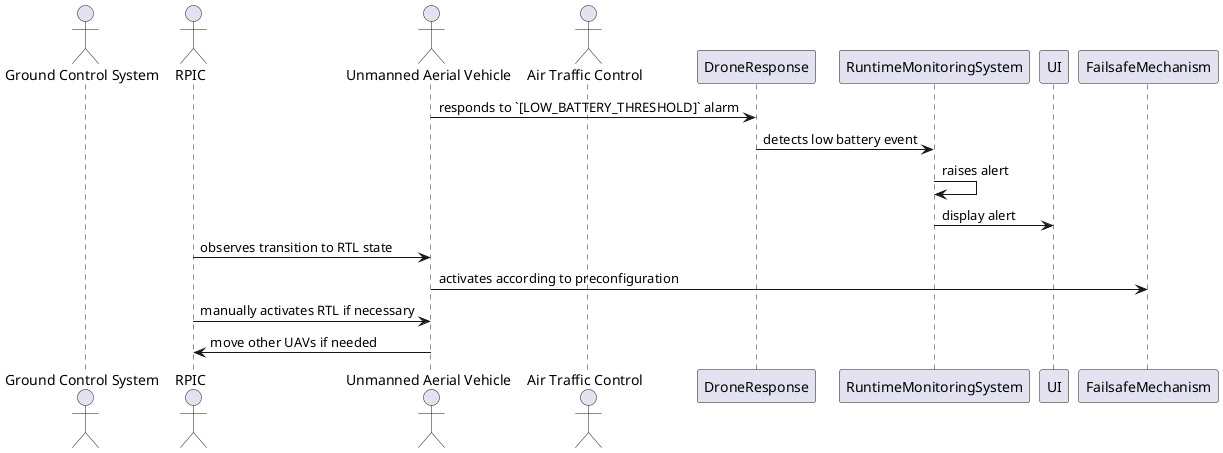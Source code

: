 @startuml "Low Battery Use Case Sequence Diagram"

actor "Ground Control System" as GCS
actor "RPIC" as RPIC
actor "Unmanned Aerial Vehicle" as UAV
actor "Air Traffic Control" as ATC

UAV -> DroneResponse: responds to `[LOW_BATTERY_THRESHOLD]` alarm
DroneResponse -> RuntimeMonitoringSystem: detects low battery event
RuntimeMonitoringSystem -> RuntimeMonitoringSystem: raises alert
RuntimeMonitoringSystem -> UI: display alert
RPIC -> UAV: observes transition to RTL state
UAV -> FailsafeMechanism: activates according to preconfiguration
RPIC -> UAV: manually activates RTL if necessary
UAV -> RPIC: move other UAVs if needed

@enduml

